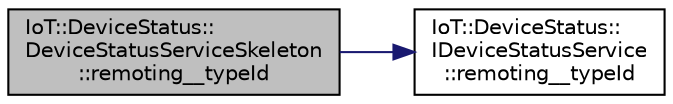 digraph "IoT::DeviceStatus::DeviceStatusServiceSkeleton::remoting__typeId"
{
 // LATEX_PDF_SIZE
  edge [fontname="Helvetica",fontsize="10",labelfontname="Helvetica",labelfontsize="10"];
  node [fontname="Helvetica",fontsize="10",shape=record];
  rankdir="LR";
  Node1 [label="IoT::DeviceStatus::\lDeviceStatusServiceSkeleton\l::remoting__typeId",height=0.2,width=0.4,color="black", fillcolor="grey75", style="filled", fontcolor="black",tooltip="Destroys a DeviceStatusServiceSkeleton."];
  Node1 -> Node2 [color="midnightblue",fontsize="10",style="solid"];
  Node2 [label="IoT::DeviceStatus::\lIDeviceStatusService\l::remoting__typeId",height=0.2,width=0.4,color="black", fillcolor="white", style="filled",URL="$classIoT_1_1DeviceStatus_1_1IDeviceStatusService.html#aeddb6b1c0d676eb02690a10d3248184f",tooltip=" "];
}
